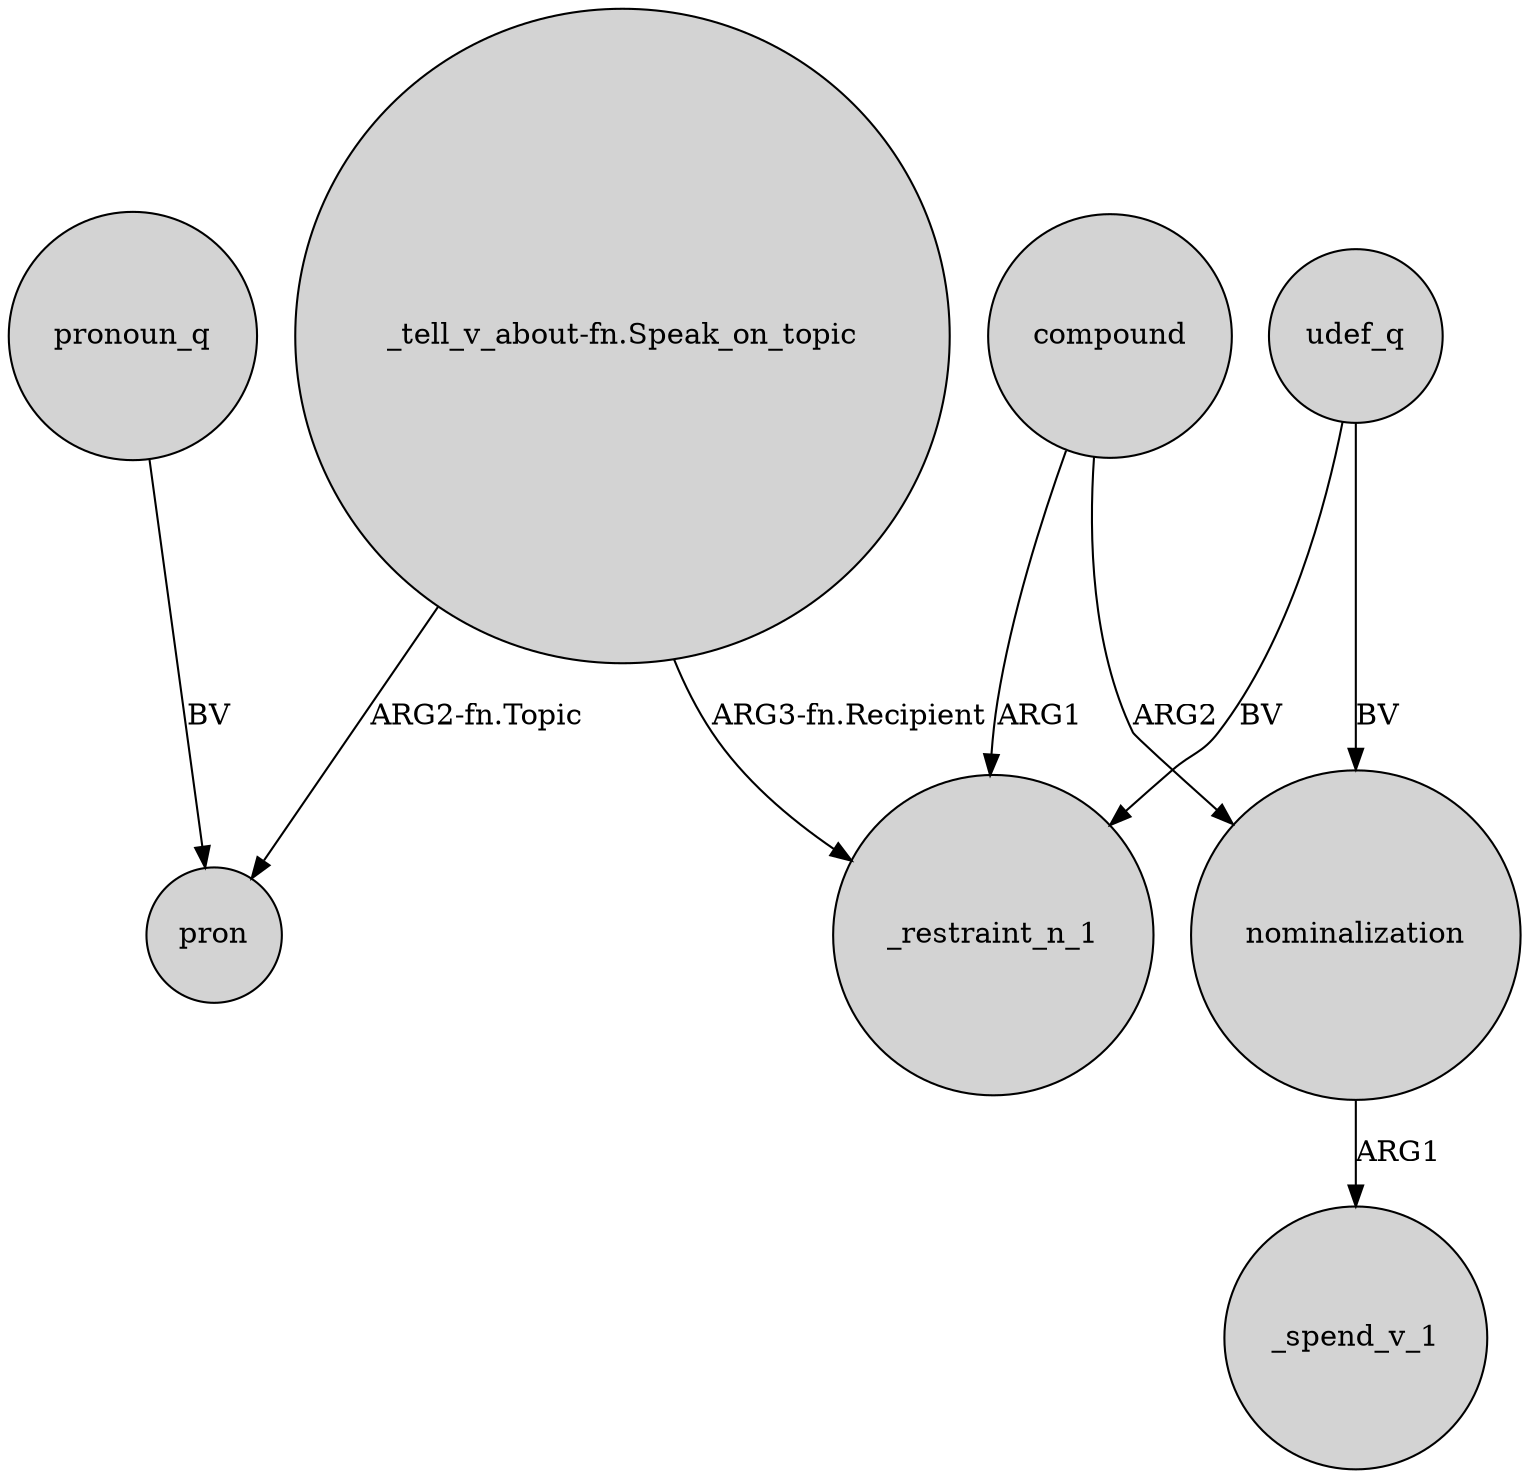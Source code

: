 digraph {
	node [shape=circle style=filled]
	"_tell_v_about-fn.Speak_on_topic" -> pron [label="ARG2-fn.Topic"]
	compound -> _restraint_n_1 [label=ARG1]
	compound -> nominalization [label=ARG2]
	udef_q -> _restraint_n_1 [label=BV]
	nominalization -> _spend_v_1 [label=ARG1]
	"_tell_v_about-fn.Speak_on_topic" -> _restraint_n_1 [label="ARG3-fn.Recipient"]
	udef_q -> nominalization [label=BV]
	pronoun_q -> pron [label=BV]
}
